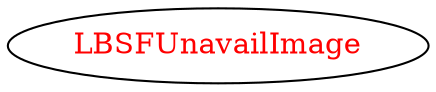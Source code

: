 digraph dependencyGraph {
 concentrate=true;
 ranksep="2.0";
 rankdir="LR"; 
 splines="ortho";
"LBSFUnavailImage" [fontcolor="red"];
}